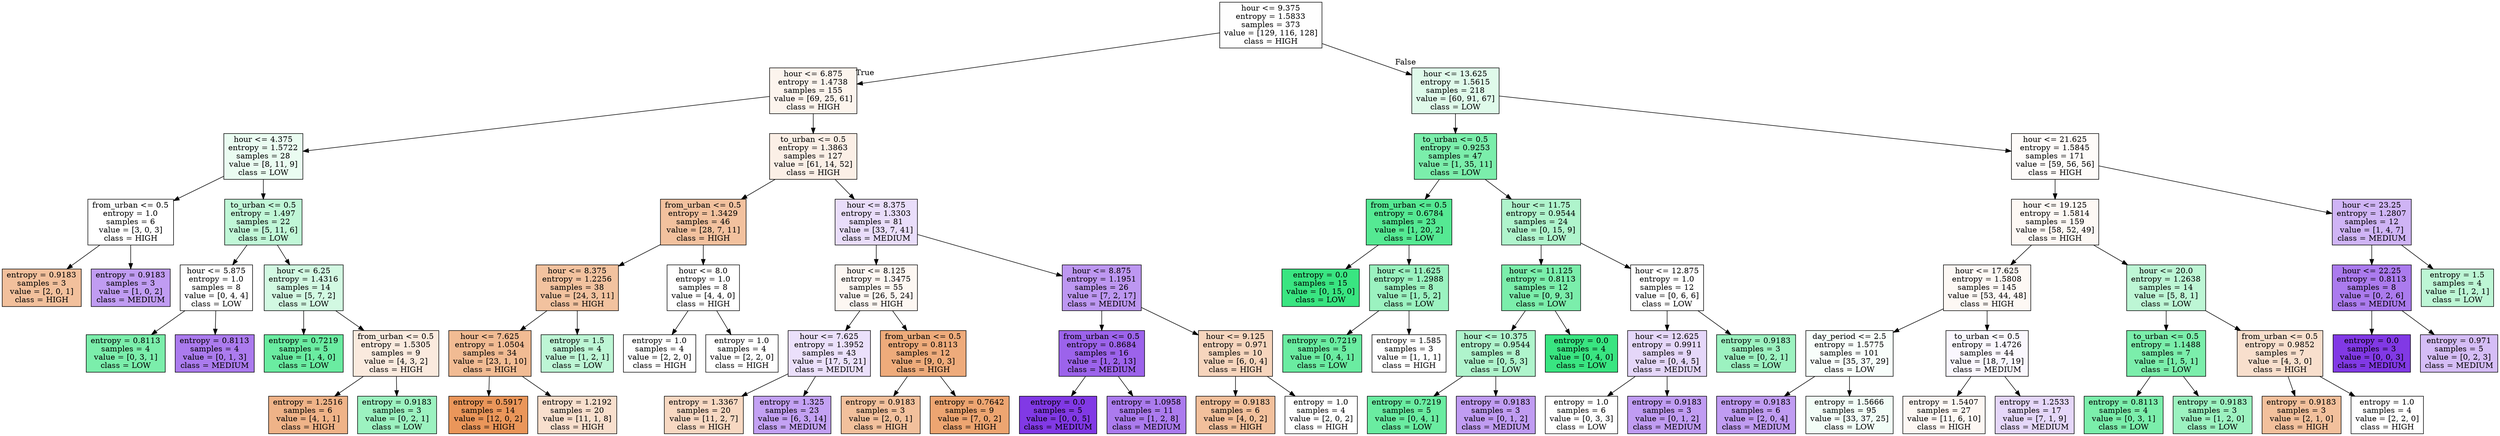 digraph Tree {
node [shape=box, style="filled", color="black"] ;
0 [label="hour <= 9.375\nentropy = 1.5833\nsamples = 373\nvalue = [129, 116, 128]\nclass = HIGH", fillcolor="#e5813901"] ;
1 [label="hour <= 6.875\nentropy = 1.4738\nsamples = 155\nvalue = [69, 25, 61]\nclass = HIGH", fillcolor="#e5813916"] ;
0 -> 1 [labeldistance=2.5, labelangle=45, headlabel="True"] ;
2 [label="hour <= 4.375\nentropy = 1.5722\nsamples = 28\nvalue = [8, 11, 9]\nclass = LOW", fillcolor="#39e5811b"] ;
1 -> 2 ;
3 [label="from_urban <= 0.5\nentropy = 1.0\nsamples = 6\nvalue = [3, 0, 3]\nclass = HIGH", fillcolor="#e5813900"] ;
2 -> 3 ;
4 [label="entropy = 0.9183\nsamples = 3\nvalue = [2, 0, 1]\nclass = HIGH", fillcolor="#e581397f"] ;
3 -> 4 ;
5 [label="entropy = 0.9183\nsamples = 3\nvalue = [1, 0, 2]\nclass = MEDIUM", fillcolor="#8139e57f"] ;
3 -> 5 ;
6 [label="to_urban <= 0.5\nentropy = 1.497\nsamples = 22\nvalue = [5, 11, 6]\nclass = LOW", fillcolor="#39e58150"] ;
2 -> 6 ;
7 [label="hour <= 5.875\nentropy = 1.0\nsamples = 8\nvalue = [0, 4, 4]\nclass = LOW", fillcolor="#39e58100"] ;
6 -> 7 ;
8 [label="entropy = 0.8113\nsamples = 4\nvalue = [0, 3, 1]\nclass = LOW", fillcolor="#39e581aa"] ;
7 -> 8 ;
9 [label="entropy = 0.8113\nsamples = 4\nvalue = [0, 1, 3]\nclass = MEDIUM", fillcolor="#8139e5aa"] ;
7 -> 9 ;
10 [label="hour <= 6.25\nentropy = 1.4316\nsamples = 14\nvalue = [5, 7, 2]\nclass = LOW", fillcolor="#39e58139"] ;
6 -> 10 ;
11 [label="entropy = 0.7219\nsamples = 5\nvalue = [1, 4, 0]\nclass = LOW", fillcolor="#39e581bf"] ;
10 -> 11 ;
12 [label="from_urban <= 0.5\nentropy = 1.5305\nsamples = 9\nvalue = [4, 3, 2]\nclass = HIGH", fillcolor="#e581392a"] ;
10 -> 12 ;
13 [label="entropy = 1.2516\nsamples = 6\nvalue = [4, 1, 1]\nclass = HIGH", fillcolor="#e5813999"] ;
12 -> 13 ;
14 [label="entropy = 0.9183\nsamples = 3\nvalue = [0, 2, 1]\nclass = LOW", fillcolor="#39e5817f"] ;
12 -> 14 ;
15 [label="to_urban <= 0.5\nentropy = 1.3863\nsamples = 127\nvalue = [61, 14, 52]\nclass = HIGH", fillcolor="#e581391f"] ;
1 -> 15 ;
16 [label="from_urban <= 0.5\nentropy = 1.3429\nsamples = 46\nvalue = [28, 7, 11]\nclass = HIGH", fillcolor="#e581397c"] ;
15 -> 16 ;
17 [label="hour <= 8.375\nentropy = 1.2256\nsamples = 38\nvalue = [24, 3, 11]\nclass = HIGH", fillcolor="#e581397b"] ;
16 -> 17 ;
18 [label="hour <= 7.625\nentropy = 1.0504\nsamples = 34\nvalue = [23, 1, 10]\nclass = HIGH", fillcolor="#e581398a"] ;
17 -> 18 ;
19 [label="entropy = 0.5917\nsamples = 14\nvalue = [12, 0, 2]\nclass = HIGH", fillcolor="#e58139d4"] ;
18 -> 19 ;
20 [label="entropy = 1.2192\nsamples = 20\nvalue = [11, 1, 8]\nclass = HIGH", fillcolor="#e5813940"] ;
18 -> 20 ;
21 [label="entropy = 1.5\nsamples = 4\nvalue = [1, 2, 1]\nclass = LOW", fillcolor="#39e58155"] ;
17 -> 21 ;
22 [label="hour <= 8.0\nentropy = 1.0\nsamples = 8\nvalue = [4, 4, 0]\nclass = HIGH", fillcolor="#e5813900"] ;
16 -> 22 ;
23 [label="entropy = 1.0\nsamples = 4\nvalue = [2, 2, 0]\nclass = HIGH", fillcolor="#e5813900"] ;
22 -> 23 ;
24 [label="entropy = 1.0\nsamples = 4\nvalue = [2, 2, 0]\nclass = HIGH", fillcolor="#e5813900"] ;
22 -> 24 ;
25 [label="hour <= 8.375\nentropy = 1.3303\nsamples = 81\nvalue = [33, 7, 41]\nclass = MEDIUM", fillcolor="#8139e52b"] ;
15 -> 25 ;
26 [label="hour <= 8.125\nentropy = 1.3475\nsamples = 55\nvalue = [26, 5, 24]\nclass = HIGH", fillcolor="#e5813910"] ;
25 -> 26 ;
27 [label="hour <= 7.625\nentropy = 1.3952\nsamples = 43\nvalue = [17, 5, 21]\nclass = MEDIUM", fillcolor="#8139e527"] ;
26 -> 27 ;
28 [label="entropy = 1.3367\nsamples = 20\nvalue = [11, 2, 7]\nclass = HIGH", fillcolor="#e581394e"] ;
27 -> 28 ;
29 [label="entropy = 1.325\nsamples = 23\nvalue = [6, 3, 14]\nclass = MEDIUM", fillcolor="#8139e578"] ;
27 -> 29 ;
30 [label="from_urban <= 0.5\nentropy = 0.8113\nsamples = 12\nvalue = [9, 0, 3]\nclass = HIGH", fillcolor="#e58139aa"] ;
26 -> 30 ;
31 [label="entropy = 0.9183\nsamples = 3\nvalue = [2, 0, 1]\nclass = HIGH", fillcolor="#e581397f"] ;
30 -> 31 ;
32 [label="entropy = 0.7642\nsamples = 9\nvalue = [7, 0, 2]\nclass = HIGH", fillcolor="#e58139b6"] ;
30 -> 32 ;
33 [label="hour <= 8.875\nentropy = 1.1951\nsamples = 26\nvalue = [7, 2, 17]\nclass = MEDIUM", fillcolor="#8139e586"] ;
25 -> 33 ;
34 [label="from_urban <= 0.5\nentropy = 0.8684\nsamples = 16\nvalue = [1, 2, 13]\nclass = MEDIUM", fillcolor="#8139e5c8"] ;
33 -> 34 ;
35 [label="entropy = 0.0\nsamples = 5\nvalue = [0, 0, 5]\nclass = MEDIUM", fillcolor="#8139e5ff"] ;
34 -> 35 ;
36 [label="entropy = 1.0958\nsamples = 11\nvalue = [1, 2, 8]\nclass = MEDIUM", fillcolor="#8139e5aa"] ;
34 -> 36 ;
37 [label="hour <= 9.125\nentropy = 0.971\nsamples = 10\nvalue = [6, 0, 4]\nclass = HIGH", fillcolor="#e5813955"] ;
33 -> 37 ;
38 [label="entropy = 0.9183\nsamples = 6\nvalue = [4, 0, 2]\nclass = HIGH", fillcolor="#e581397f"] ;
37 -> 38 ;
39 [label="entropy = 1.0\nsamples = 4\nvalue = [2, 0, 2]\nclass = HIGH", fillcolor="#e5813900"] ;
37 -> 39 ;
40 [label="hour <= 13.625\nentropy = 1.5615\nsamples = 218\nvalue = [60, 91, 67]\nclass = LOW", fillcolor="#39e58129"] ;
0 -> 40 [labeldistance=2.5, labelangle=-45, headlabel="False"] ;
41 [label="to_urban <= 0.5\nentropy = 0.9253\nsamples = 47\nvalue = [1, 35, 11]\nclass = LOW", fillcolor="#39e581aa"] ;
40 -> 41 ;
42 [label="from_urban <= 0.5\nentropy = 0.6784\nsamples = 23\nvalue = [1, 20, 2]\nclass = LOW", fillcolor="#39e581db"] ;
41 -> 42 ;
43 [label="entropy = 0.0\nsamples = 15\nvalue = [0, 15, 0]\nclass = LOW", fillcolor="#39e581ff"] ;
42 -> 43 ;
44 [label="hour <= 11.625\nentropy = 1.2988\nsamples = 8\nvalue = [1, 5, 2]\nclass = LOW", fillcolor="#39e58180"] ;
42 -> 44 ;
45 [label="entropy = 0.7219\nsamples = 5\nvalue = [0, 4, 1]\nclass = LOW", fillcolor="#39e581bf"] ;
44 -> 45 ;
46 [label="entropy = 1.585\nsamples = 3\nvalue = [1, 1, 1]\nclass = HIGH", fillcolor="#e5813900"] ;
44 -> 46 ;
47 [label="hour <= 11.75\nentropy = 0.9544\nsamples = 24\nvalue = [0, 15, 9]\nclass = LOW", fillcolor="#39e58166"] ;
41 -> 47 ;
48 [label="hour <= 11.125\nentropy = 0.8113\nsamples = 12\nvalue = [0, 9, 3]\nclass = LOW", fillcolor="#39e581aa"] ;
47 -> 48 ;
49 [label="hour <= 10.375\nentropy = 0.9544\nsamples = 8\nvalue = [0, 5, 3]\nclass = LOW", fillcolor="#39e58166"] ;
48 -> 49 ;
50 [label="entropy = 0.7219\nsamples = 5\nvalue = [0, 4, 1]\nclass = LOW", fillcolor="#39e581bf"] ;
49 -> 50 ;
51 [label="entropy = 0.9183\nsamples = 3\nvalue = [0, 1, 2]\nclass = MEDIUM", fillcolor="#8139e57f"] ;
49 -> 51 ;
52 [label="entropy = 0.0\nsamples = 4\nvalue = [0, 4, 0]\nclass = LOW", fillcolor="#39e581ff"] ;
48 -> 52 ;
53 [label="hour <= 12.875\nentropy = 1.0\nsamples = 12\nvalue = [0, 6, 6]\nclass = LOW", fillcolor="#39e58100"] ;
47 -> 53 ;
54 [label="hour <= 12.625\nentropy = 0.9911\nsamples = 9\nvalue = [0, 4, 5]\nclass = MEDIUM", fillcolor="#8139e533"] ;
53 -> 54 ;
55 [label="entropy = 1.0\nsamples = 6\nvalue = [0, 3, 3]\nclass = LOW", fillcolor="#39e58100"] ;
54 -> 55 ;
56 [label="entropy = 0.9183\nsamples = 3\nvalue = [0, 1, 2]\nclass = MEDIUM", fillcolor="#8139e57f"] ;
54 -> 56 ;
57 [label="entropy = 0.9183\nsamples = 3\nvalue = [0, 2, 1]\nclass = LOW", fillcolor="#39e5817f"] ;
53 -> 57 ;
58 [label="hour <= 21.625\nentropy = 1.5845\nsamples = 171\nvalue = [59, 56, 56]\nclass = HIGH", fillcolor="#e5813907"] ;
40 -> 58 ;
59 [label="hour <= 19.125\nentropy = 1.5814\nsamples = 159\nvalue = [58, 52, 49]\nclass = HIGH", fillcolor="#e581390e"] ;
58 -> 59 ;
60 [label="hour <= 17.625\nentropy = 1.5808\nsamples = 145\nvalue = [53, 44, 48]\nclass = HIGH", fillcolor="#e581390d"] ;
59 -> 60 ;
61 [label="day_period <= 2.5\nentropy = 1.5775\nsamples = 101\nvalue = [35, 37, 29]\nclass = LOW", fillcolor="#39e58108"] ;
60 -> 61 ;
62 [label="entropy = 0.9183\nsamples = 6\nvalue = [2, 0, 4]\nclass = MEDIUM", fillcolor="#8139e57f"] ;
61 -> 62 ;
63 [label="entropy = 1.5666\nsamples = 95\nvalue = [33, 37, 25]\nclass = LOW", fillcolor="#39e58110"] ;
61 -> 63 ;
64 [label="to_urban <= 0.5\nentropy = 1.4726\nsamples = 44\nvalue = [18, 7, 19]\nclass = MEDIUM", fillcolor="#8139e50a"] ;
60 -> 64 ;
65 [label="entropy = 1.5407\nsamples = 27\nvalue = [11, 6, 10]\nclass = HIGH", fillcolor="#e581390f"] ;
64 -> 65 ;
66 [label="entropy = 1.2533\nsamples = 17\nvalue = [7, 1, 9]\nclass = MEDIUM", fillcolor="#8139e533"] ;
64 -> 66 ;
67 [label="hour <= 20.0\nentropy = 1.2638\nsamples = 14\nvalue = [5, 8, 1]\nclass = LOW", fillcolor="#39e58155"] ;
59 -> 67 ;
68 [label="to_urban <= 0.5\nentropy = 1.1488\nsamples = 7\nvalue = [1, 5, 1]\nclass = LOW", fillcolor="#39e581aa"] ;
67 -> 68 ;
69 [label="entropy = 0.8113\nsamples = 4\nvalue = [0, 3, 1]\nclass = LOW", fillcolor="#39e581aa"] ;
68 -> 69 ;
70 [label="entropy = 0.9183\nsamples = 3\nvalue = [1, 2, 0]\nclass = LOW", fillcolor="#39e5817f"] ;
68 -> 70 ;
71 [label="from_urban <= 0.5\nentropy = 0.9852\nsamples = 7\nvalue = [4, 3, 0]\nclass = HIGH", fillcolor="#e5813940"] ;
67 -> 71 ;
72 [label="entropy = 0.9183\nsamples = 3\nvalue = [2, 1, 0]\nclass = HIGH", fillcolor="#e581397f"] ;
71 -> 72 ;
73 [label="entropy = 1.0\nsamples = 4\nvalue = [2, 2, 0]\nclass = HIGH", fillcolor="#e5813900"] ;
71 -> 73 ;
74 [label="hour <= 23.25\nentropy = 1.2807\nsamples = 12\nvalue = [1, 4, 7]\nclass = MEDIUM", fillcolor="#8139e560"] ;
58 -> 74 ;
75 [label="hour <= 22.25\nentropy = 0.8113\nsamples = 8\nvalue = [0, 2, 6]\nclass = MEDIUM", fillcolor="#8139e5aa"] ;
74 -> 75 ;
76 [label="entropy = 0.0\nsamples = 3\nvalue = [0, 0, 3]\nclass = MEDIUM", fillcolor="#8139e5ff"] ;
75 -> 76 ;
77 [label="entropy = 0.971\nsamples = 5\nvalue = [0, 2, 3]\nclass = MEDIUM", fillcolor="#8139e555"] ;
75 -> 77 ;
78 [label="entropy = 1.5\nsamples = 4\nvalue = [1, 2, 1]\nclass = LOW", fillcolor="#39e58155"] ;
74 -> 78 ;
}